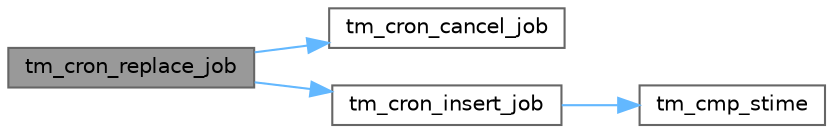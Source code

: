 digraph "tm_cron_replace_job"
{
 // INTERACTIVE_SVG=YES
 // LATEX_PDF_SIZE
  bgcolor="transparent";
  edge [fontname=Helvetica,fontsize=10,labelfontname=Helvetica,labelfontsize=10];
  node [fontname=Helvetica,fontsize=10,shape=box,height=0.2,width=0.4];
  rankdir="LR";
  Node1 [id="Node000001",label="tm_cron_replace_job",height=0.2,width=0.4,color="gray40", fillcolor="grey60", style="filled", fontcolor="black",tooltip=" "];
  Node1 -> Node2 [id="edge1_Node000001_Node000002",color="steelblue1",style="solid",tooltip=" "];
  Node2 [id="Node000002",label="tm_cron_cancel_job",height=0.2,width=0.4,color="grey40", fillcolor="white", style="filled",URL="$cron_8c.html#afe1c43d60c56c95d6cdd32b36738a401",tooltip=" "];
  Node1 -> Node3 [id="edge2_Node000001_Node000003",color="steelblue1",style="solid",tooltip=" "];
  Node3 [id="Node000003",label="tm_cron_insert_job",height=0.2,width=0.4,color="grey40", fillcolor="white", style="filled",URL="$cron_8c.html#abf90aa38172b4830afeb0a113be640eb",tooltip=" "];
  Node3 -> Node4 [id="edge3_Node000003_Node000004",color="steelblue1",style="solid",tooltip=" "];
  Node4 [id="Node000004",label="tm_cmp_stime",height=0.2,width=0.4,color="grey40", fillcolor="white", style="filled",URL="$time_8h.html#a34b852789210f305cc7bd1c68d0abb16",tooltip=" "];
}
